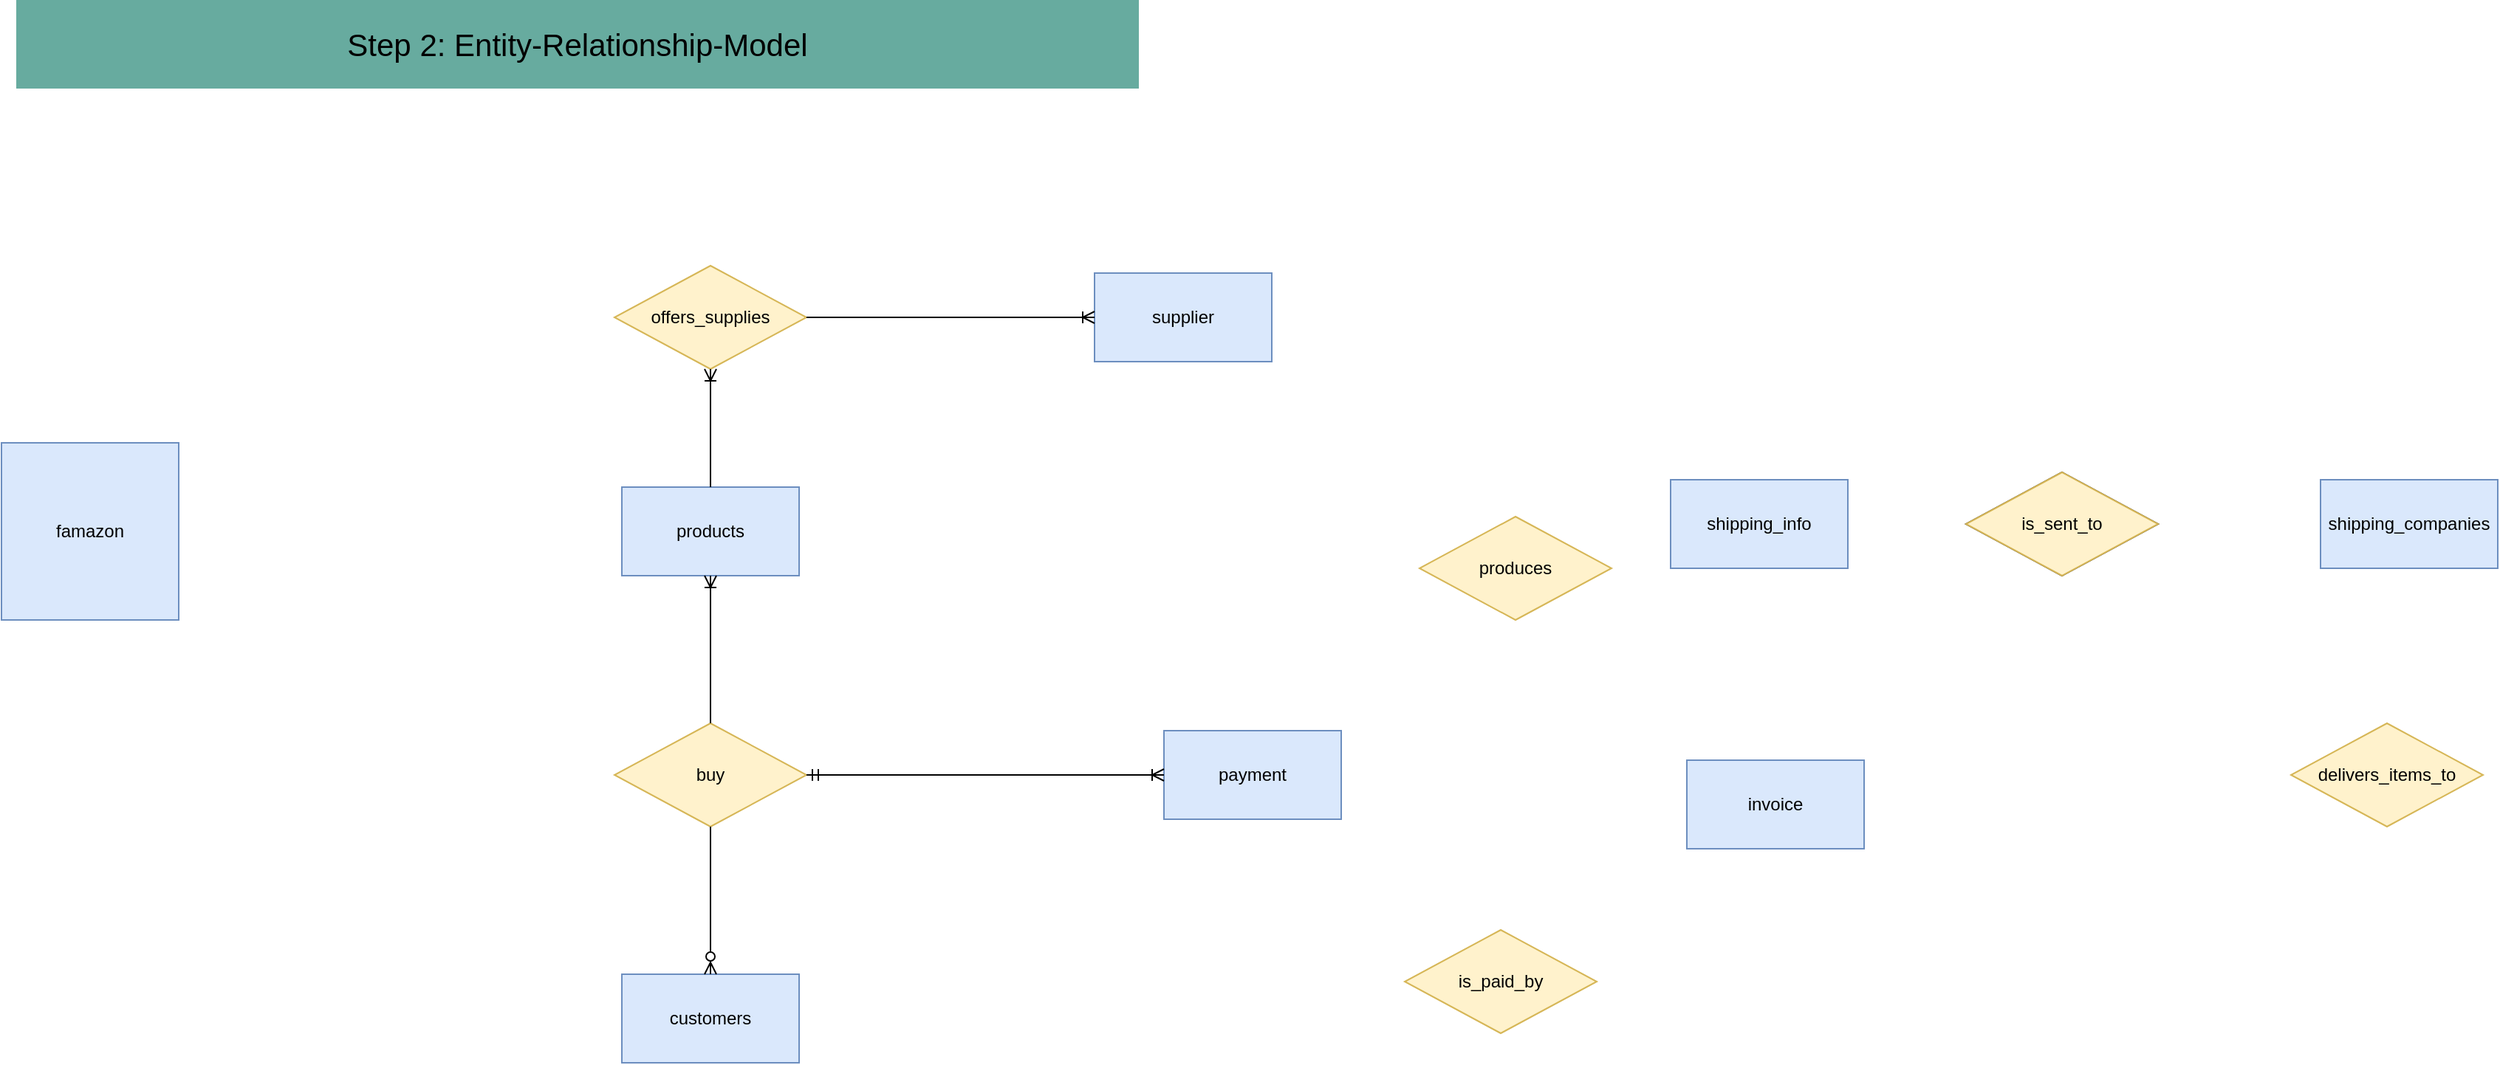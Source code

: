 <mxfile version="14.6.1" type="github">
  <diagram id="H4wPdXL3QeX7m4DB4Rqo" name="Page-1">
    <mxGraphModel dx="865" dy="457" grid="1" gridSize="10" guides="1" tooltips="1" connect="1" arrows="1" fold="1" page="1" pageScale="1" pageWidth="827" pageHeight="1169" math="0" shadow="0">
      <root>
        <mxCell id="0" />
        <mxCell id="1" parent="0" />
        <mxCell id="J5k1jIa9eLN9t2eHICcV-1" value="" style="rounded=0;whiteSpace=wrap;html=1;labelBackgroundColor=#009999;labelBorderColor=#000000;strokeColor=none;fillColor=#67AB9F;fontColor=#000000;" vertex="1" parent="1">
          <mxGeometry x="50" y="40" width="760" height="60" as="geometry" />
        </mxCell>
        <mxCell id="J5k1jIa9eLN9t2eHICcV-2" value="&lt;font style=&quot;font-size: 21px&quot;&gt;Step 2: Entity-Relationship-Model&lt;/font&gt;" style="text;html=1;strokeColor=none;fillColor=none;align=center;verticalAlign=middle;whiteSpace=wrap;rounded=0;labelBackgroundColor=none;fontColor=#000000;" vertex="1" parent="1">
          <mxGeometry x="70" y="60" width="720" height="20" as="geometry" />
        </mxCell>
        <mxCell id="J5k1jIa9eLN9t2eHICcV-3" value="famazon" style="rounded=0;whiteSpace=wrap;html=1;fillColor=#dae8fc;strokeColor=#6c8ebf;" vertex="1" parent="1">
          <mxGeometry x="40" y="340" width="120" height="120" as="geometry" />
        </mxCell>
        <mxCell id="J5k1jIa9eLN9t2eHICcV-6" value="products" style="rounded=0;whiteSpace=wrap;html=1;fillColor=#dae8fc;strokeColor=#6c8ebf;" vertex="1" parent="1">
          <mxGeometry x="460" y="370" width="120" height="60" as="geometry" />
        </mxCell>
        <mxCell id="J5k1jIa9eLN9t2eHICcV-8" value="customers" style="rounded=0;whiteSpace=wrap;html=1;fillColor=#dae8fc;strokeColor=#6c8ebf;" vertex="1" parent="1">
          <mxGeometry x="460" y="700" width="120" height="60" as="geometry" />
        </mxCell>
        <mxCell id="J5k1jIa9eLN9t2eHICcV-9" value="buy" style="rhombus;whiteSpace=wrap;html=1;fillColor=#fff2cc;strokeColor=#d6b656;" vertex="1" parent="1">
          <mxGeometry x="455" y="530" width="130" height="70" as="geometry" />
        </mxCell>
        <mxCell id="J5k1jIa9eLN9t2eHICcV-11" value="supplier" style="rounded=0;whiteSpace=wrap;html=1;fillColor=#dae8fc;strokeColor=#6c8ebf;" vertex="1" parent="1">
          <mxGeometry x="780" y="225" width="120" height="60" as="geometry" />
        </mxCell>
        <mxCell id="J5k1jIa9eLN9t2eHICcV-12" value="payment" style="rounded=0;whiteSpace=wrap;html=1;fillColor=#dae8fc;strokeColor=#6c8ebf;" vertex="1" parent="1">
          <mxGeometry x="827" y="535" width="120" height="60" as="geometry" />
        </mxCell>
        <mxCell id="J5k1jIa9eLN9t2eHICcV-14" value="invoice" style="rounded=0;whiteSpace=wrap;html=1;fillColor=#dae8fc;strokeColor=#6c8ebf;" vertex="1" parent="1">
          <mxGeometry x="1181" y="555" width="120" height="60" as="geometry" />
        </mxCell>
        <mxCell id="J5k1jIa9eLN9t2eHICcV-15" value="shipping_info" style="rounded=0;whiteSpace=wrap;html=1;fillColor=#dae8fc;strokeColor=#6c8ebf;" vertex="1" parent="1">
          <mxGeometry x="1170" y="365" width="120" height="60" as="geometry" />
        </mxCell>
        <mxCell id="J5k1jIa9eLN9t2eHICcV-16" value="is_sent_to" style="rhombus;whiteSpace=wrap;html=1;" vertex="1" parent="1">
          <mxGeometry x="1370" y="360" width="130" height="70" as="geometry" />
        </mxCell>
        <mxCell id="J5k1jIa9eLN9t2eHICcV-17" value="shipping_companies" style="rounded=0;whiteSpace=wrap;html=1;fillColor=#dae8fc;strokeColor=#6c8ebf;" vertex="1" parent="1">
          <mxGeometry x="1610" y="365" width="120" height="60" as="geometry" />
        </mxCell>
        <mxCell id="J5k1jIa9eLN9t2eHICcV-18" value="is_paid_by" style="rhombus;whiteSpace=wrap;html=1;fillColor=#fff2cc;strokeColor=#d6b656;" vertex="1" parent="1">
          <mxGeometry x="990" y="670" width="130" height="70" as="geometry" />
        </mxCell>
        <mxCell id="J5k1jIa9eLN9t2eHICcV-19" value="delivers_items_to" style="rhombus;whiteSpace=wrap;html=1;fillColor=#fff2cc;strokeColor=#d6b656;" vertex="1" parent="1">
          <mxGeometry x="1590" y="530" width="130" height="70" as="geometry" />
        </mxCell>
        <mxCell id="J5k1jIa9eLN9t2eHICcV-28" value="produces" style="rhombus;whiteSpace=wrap;html=1;fillColor=#fff2cc;strokeColor=#d6b656;" vertex="1" parent="1">
          <mxGeometry x="1000" y="390" width="130" height="70" as="geometry" />
        </mxCell>
        <mxCell id="J5k1jIa9eLN9t2eHICcV-29" value="is_sent_to" style="rhombus;whiteSpace=wrap;html=1;fillColor=#fff2cc;strokeColor=#d6b656;" vertex="1" parent="1">
          <mxGeometry x="1370" y="360" width="130" height="70" as="geometry" />
        </mxCell>
        <mxCell id="J5k1jIa9eLN9t2eHICcV-30" value="offers_supplies" style="rhombus;whiteSpace=wrap;html=1;fillColor=#fff2cc;strokeColor=#d6b656;" vertex="1" parent="1">
          <mxGeometry x="455" y="220" width="130" height="70" as="geometry" />
        </mxCell>
        <mxCell id="J5k1jIa9eLN9t2eHICcV-31" value="" style="fontSize=12;html=1;endArrow=ERzeroToMany;endFill=1;entryX=0.5;entryY=0;entryDx=0;entryDy=0;exitX=0.5;exitY=1;exitDx=0;exitDy=0;" edge="1" parent="1" source="J5k1jIa9eLN9t2eHICcV-9" target="J5k1jIa9eLN9t2eHICcV-8">
          <mxGeometry width="100" height="100" relative="1" as="geometry">
            <mxPoint x="590" y="660" as="sourcePoint" />
            <mxPoint x="690" y="560" as="targetPoint" />
          </mxGeometry>
        </mxCell>
        <mxCell id="J5k1jIa9eLN9t2eHICcV-32" value="" style="fontSize=12;html=1;endArrow=ERoneToMany;exitX=0.5;exitY=0;exitDx=0;exitDy=0;entryX=0.5;entryY=1;entryDx=0;entryDy=0;" edge="1" parent="1" source="J5k1jIa9eLN9t2eHICcV-9" target="J5k1jIa9eLN9t2eHICcV-6">
          <mxGeometry width="100" height="100" relative="1" as="geometry">
            <mxPoint x="590" y="660" as="sourcePoint" />
            <mxPoint x="690" y="560" as="targetPoint" />
          </mxGeometry>
        </mxCell>
        <mxCell id="J5k1jIa9eLN9t2eHICcV-33" value="" style="fontSize=12;html=1;endArrow=ERoneToMany;exitX=1;exitY=0.5;exitDx=0;exitDy=0;entryX=0;entryY=0.5;entryDx=0;entryDy=0;" edge="1" parent="1" source="J5k1jIa9eLN9t2eHICcV-30" target="J5k1jIa9eLN9t2eHICcV-11">
          <mxGeometry width="100" height="100" relative="1" as="geometry">
            <mxPoint x="760" y="350.0" as="sourcePoint" />
            <mxPoint x="760" y="250.0" as="targetPoint" />
          </mxGeometry>
        </mxCell>
        <mxCell id="J5k1jIa9eLN9t2eHICcV-34" value="" style="fontSize=12;html=1;endArrow=ERoneToMany;exitX=0.5;exitY=0;exitDx=0;exitDy=0;entryX=0.5;entryY=1;entryDx=0;entryDy=0;" edge="1" parent="1" source="J5k1jIa9eLN9t2eHICcV-6" target="J5k1jIa9eLN9t2eHICcV-30">
          <mxGeometry width="100" height="100" relative="1" as="geometry">
            <mxPoint x="595" y="265" as="sourcePoint" />
            <mxPoint x="790" y="265" as="targetPoint" />
          </mxGeometry>
        </mxCell>
        <mxCell id="J5k1jIa9eLN9t2eHICcV-35" value="" style="fontSize=12;html=1;endArrow=ERoneToMany;exitX=1;exitY=0.5;exitDx=0;exitDy=0;entryX=0;entryY=0.5;entryDx=0;entryDy=0;startArrow=ERmandOne;startFill=0;" edge="1" parent="1" source="J5k1jIa9eLN9t2eHICcV-9" target="J5k1jIa9eLN9t2eHICcV-12">
          <mxGeometry width="100" height="100" relative="1" as="geometry">
            <mxPoint x="530" y="540.0" as="sourcePoint" />
            <mxPoint x="530" y="440.0" as="targetPoint" />
          </mxGeometry>
        </mxCell>
      </root>
    </mxGraphModel>
  </diagram>
</mxfile>
